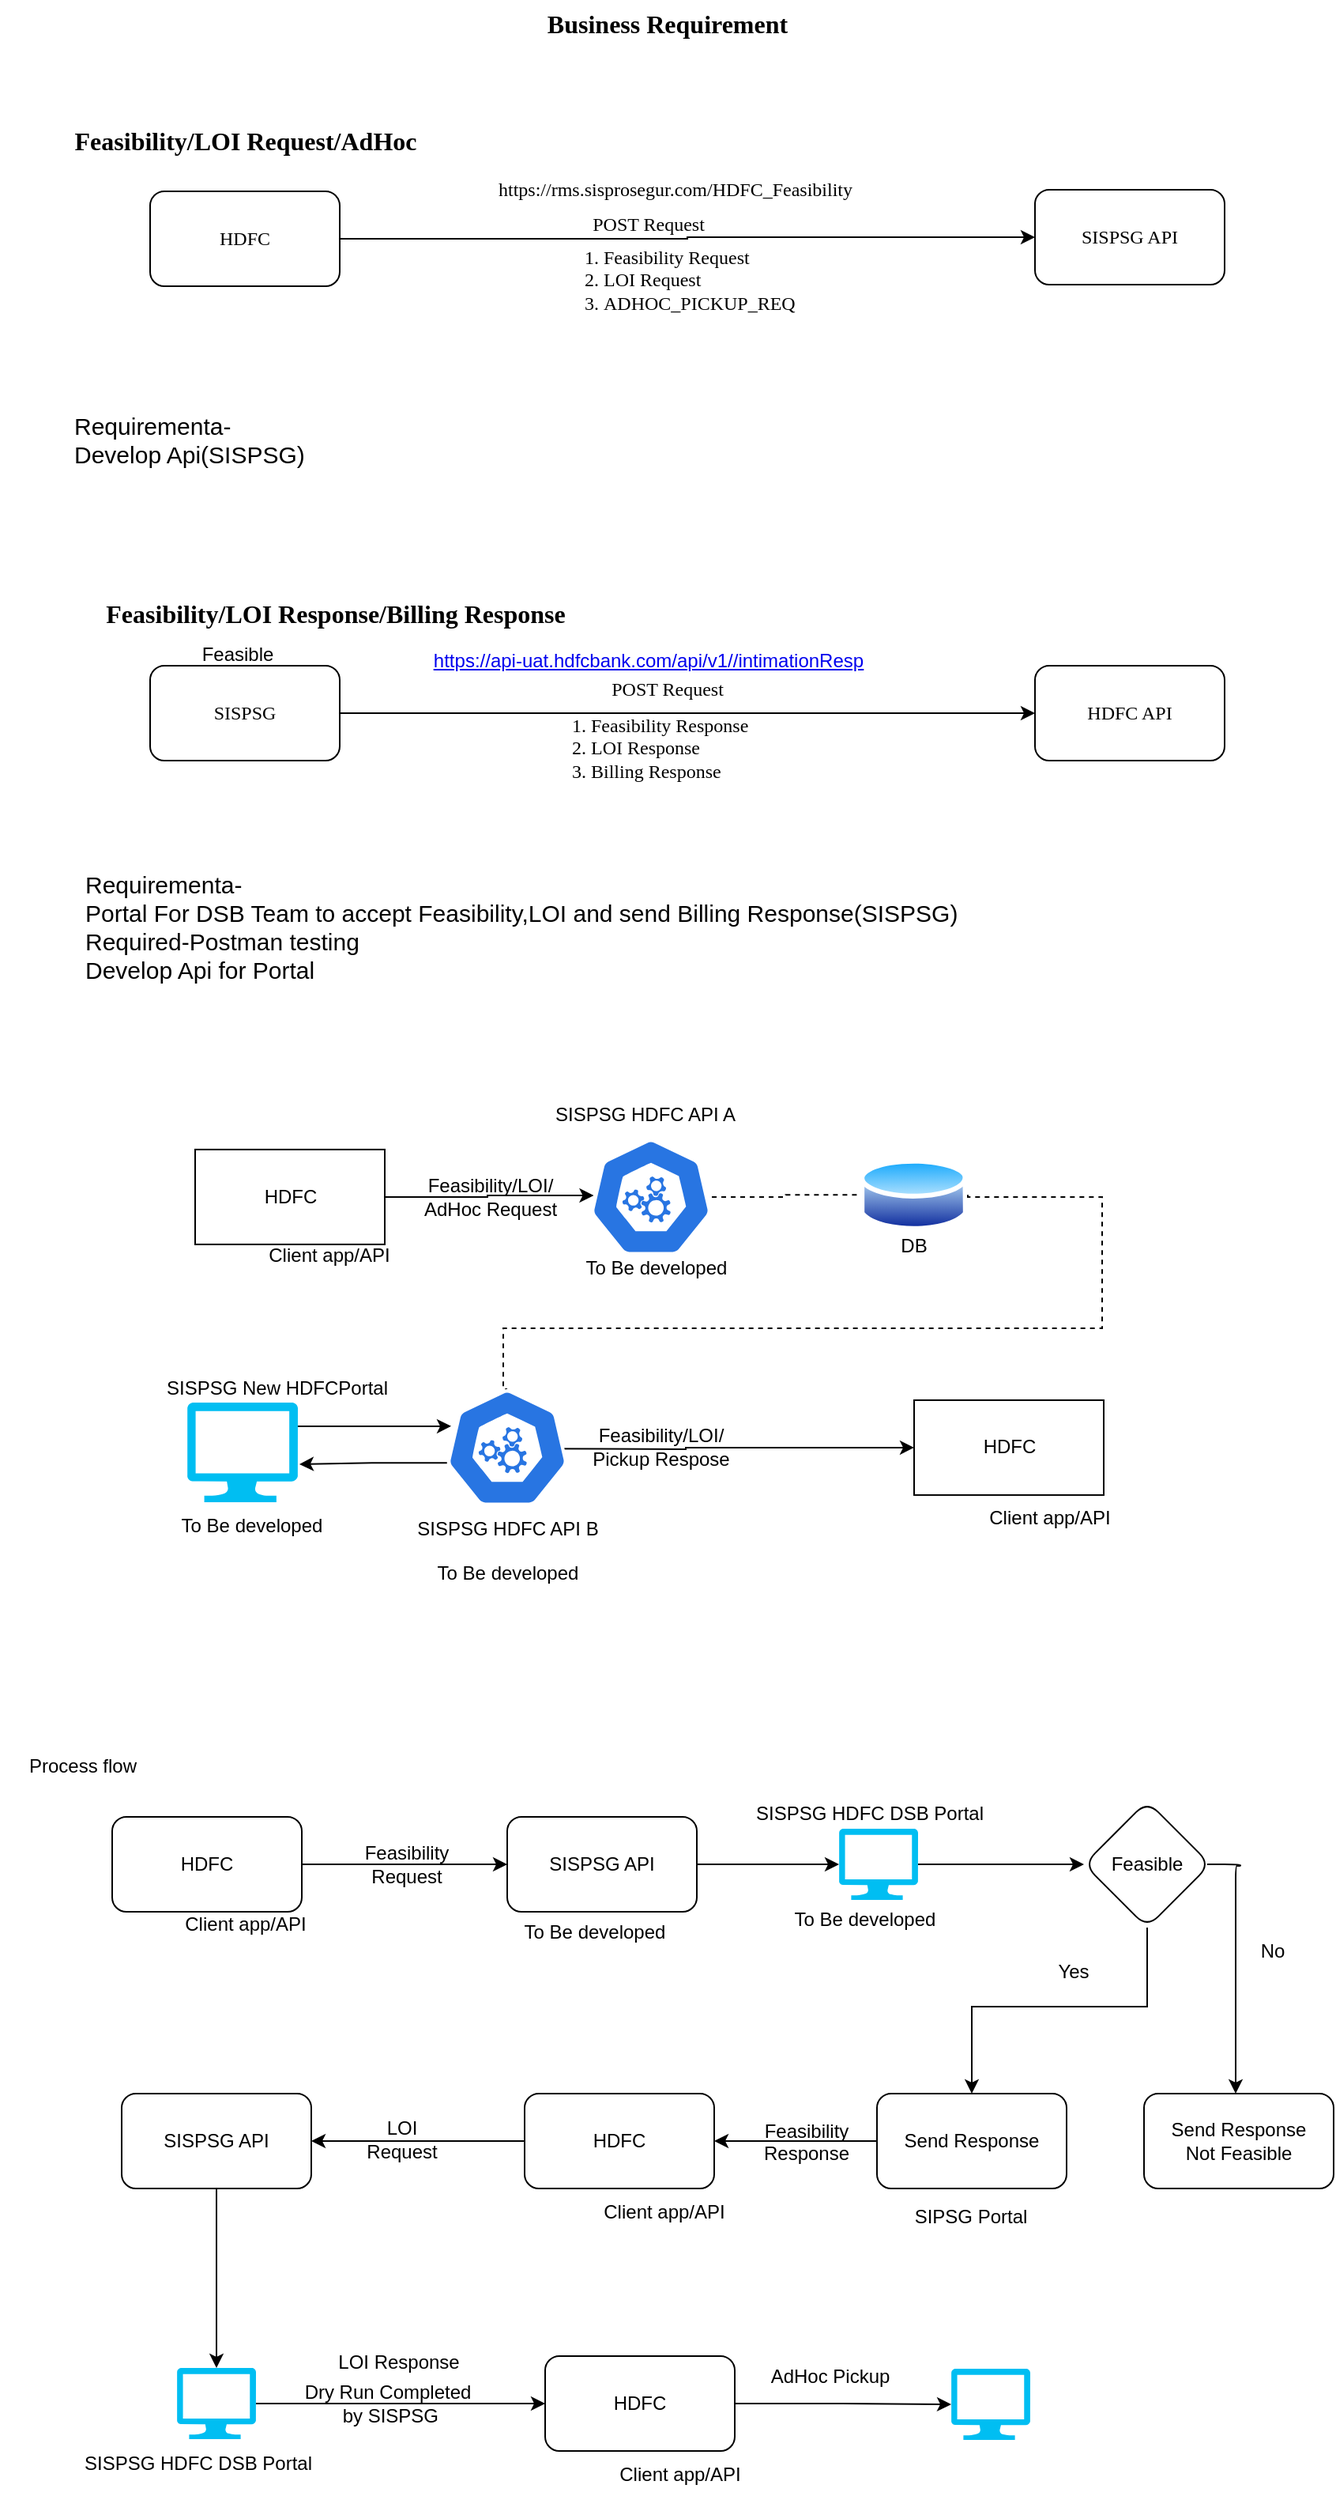 <mxfile version="23.1.7" type="github">
  <diagram name="Page-1" id="uprE5jeDA3EvAK1ppm78">
    <mxGraphModel dx="1751" dy="531" grid="1" gridSize="10" guides="1" tooltips="1" connect="1" arrows="1" fold="1" page="1" pageScale="1" pageWidth="850" pageHeight="1100" math="0" shadow="0">
      <root>
        <mxCell id="0" />
        <mxCell id="1" parent="0" />
        <mxCell id="zsx73xaWShj0rhNCJzfR-76" value="" style="edgeStyle=orthogonalEdgeStyle;rounded=0;orthogonalLoop=1;jettySize=auto;html=1;fontFamily=Verdana;fontStyle=0" edge="1" parent="1" source="zsx73xaWShj0rhNCJzfR-77" target="zsx73xaWShj0rhNCJzfR-78">
          <mxGeometry relative="1" as="geometry" />
        </mxCell>
        <mxCell id="zsx73xaWShj0rhNCJzfR-77" value="HDFC" style="rounded=1;whiteSpace=wrap;html=1;fontStyle=0;fontFamily=Verdana;" vertex="1" parent="1">
          <mxGeometry x="91" y="131" width="120" height="60" as="geometry" />
        </mxCell>
        <mxCell id="zsx73xaWShj0rhNCJzfR-78" value="SISPSG API" style="whiteSpace=wrap;html=1;rounded=1;fontStyle=0;fontFamily=Verdana;" vertex="1" parent="1">
          <mxGeometry x="651" y="130" width="120" height="60" as="geometry" />
        </mxCell>
        <mxCell id="zsx73xaWShj0rhNCJzfR-79" value="&lt;div align=&quot;left&quot;&gt;&lt;ol&gt;&lt;li&gt;Feasibility Request&lt;/li&gt;&lt;li&gt;LOI Request&lt;/li&gt;&lt;li&gt; ADHOC_PICKUP_REQ&lt;/li&gt;&lt;/ol&gt;&lt;/div&gt;" style="text;html=1;align=left;verticalAlign=middle;resizable=0;points=[];autosize=1;strokeColor=none;fillColor=none;fontStyle=0;fontFamily=Verdana;" vertex="1" parent="1">
          <mxGeometry x="336" y="147" width="190" height="80" as="geometry" />
        </mxCell>
        <mxCell id="zsx73xaWShj0rhNCJzfR-80" value="POST Request" style="text;html=1;align=center;verticalAlign=middle;resizable=0;points=[];autosize=1;strokeColor=none;fillColor=none;fontStyle=0;fontFamily=Verdana;" vertex="1" parent="1">
          <mxGeometry x="351" y="137" width="110" height="30" as="geometry" />
        </mxCell>
        <UserObject label="https://rms.sisprosegur.com/HDFC_Feasibility" link="https://rms.sisprosegur.com/HDFC_Feasibility" id="zsx73xaWShj0rhNCJzfR-81">
          <mxCell style="text;html=1;align=center;verticalAlign=middle;resizable=0;points=[];autosize=1;strokeColor=none;fillColor=none;fontFamily=Verdana;fontStyle=0" vertex="1" parent="1">
            <mxGeometry x="268" y="115" width="310" height="30" as="geometry" />
          </mxCell>
        </UserObject>
        <mxCell id="zsx73xaWShj0rhNCJzfR-82" value="Feasibility/LOI Request/AdHoc" style="text;html=1;align=center;verticalAlign=middle;resizable=0;points=[];autosize=1;strokeColor=none;fillColor=none;fontStyle=1;fontSize=16;fontFamily=Verdana;" vertex="1" parent="1">
          <mxGeometry x="-4" y="84" width="310" height="30" as="geometry" />
        </mxCell>
        <mxCell id="zsx73xaWShj0rhNCJzfR-83" value="Feasibility/LOI Response/Billing Response" style="text;html=1;align=center;verticalAlign=middle;resizable=0;points=[];autosize=1;strokeColor=none;fillColor=none;fontStyle=1;fontSize=16;fontFamily=Verdana;" vertex="1" parent="1">
          <mxGeometry x="3" y="383" width="410" height="30" as="geometry" />
        </mxCell>
        <mxCell id="zsx73xaWShj0rhNCJzfR-84" value="" style="edgeStyle=orthogonalEdgeStyle;rounded=0;orthogonalLoop=1;jettySize=auto;html=1;" edge="1" parent="1" source="zsx73xaWShj0rhNCJzfR-85" target="zsx73xaWShj0rhNCJzfR-86">
          <mxGeometry relative="1" as="geometry" />
        </mxCell>
        <mxCell id="zsx73xaWShj0rhNCJzfR-85" value="SISPSG" style="whiteSpace=wrap;html=1;rounded=1;fontStyle=0;fontFamily=Verdana;" vertex="1" parent="1">
          <mxGeometry x="91" y="431" width="120" height="60" as="geometry" />
        </mxCell>
        <mxCell id="zsx73xaWShj0rhNCJzfR-86" value="HDFC API" style="whiteSpace=wrap;html=1;fontFamily=Verdana;rounded=1;fontStyle=0;" vertex="1" parent="1">
          <mxGeometry x="651" y="431" width="120" height="60" as="geometry" />
        </mxCell>
        <mxCell id="zsx73xaWShj0rhNCJzfR-87" value="POST Request" style="text;html=1;align=center;verticalAlign=middle;resizable=0;points=[];autosize=1;strokeColor=none;fillColor=none;fontStyle=0;fontFamily=Verdana;" vertex="1" parent="1">
          <mxGeometry x="363" y="431" width="110" height="30" as="geometry" />
        </mxCell>
        <mxCell id="zsx73xaWShj0rhNCJzfR-88" value="&lt;u&gt;&lt;a href=&quot;https://ind01.safelinks.protection.outlook.com/?url=https%3A%2F%2Fapi-uat.hdfcbank.com%2Fapi%2Fv1%2Fdsb%2FintimationResp&amp;amp;data=05%7C01%7Cshubham.pawar4%40hdfcbank.com%7C284244c8ec6b4c64b9b008db6e779bee%7C827fd02205a64e57be9ccc069b6ae62d%7C0%7C0%7C638225232243491934%7CUnknown%7CTWFpbGZsb3d8eyJWIjoiMC4wLjAwMDAiLCJQIjoiV2luMzIiLCJBTiI6Ik1haWwiLCJXVCI6Mn0%3D%7C3000%7C%7C%7C&amp;amp;sdata=QB7lebr9Tw6JcELbrLSqCNylo0V3PcAyTXZZP5ZpUk0%3D&amp;amp;reserved=0&quot; target=&quot;_blank&quot; title=&quot;Original URL: https://api-uat.hdfcbank.com/api/v1/dsb/intimationResp. Click or tap if you trust this link.&quot;&gt;https://api-uat.hdfcbank.com/api/v1//intimationResp&lt;/a&gt;&lt;/u&gt;" style="text;html=1;align=center;verticalAlign=middle;resizable=0;points=[];autosize=1;strokeColor=none;fillColor=none;" vertex="1" parent="1">
          <mxGeometry x="256" y="413" width="300" height="30" as="geometry" />
        </mxCell>
        <mxCell id="zsx73xaWShj0rhNCJzfR-89" value="&lt;div align=&quot;left&quot;&gt;&lt;ol&gt;&lt;li&gt;Feasibility Response&lt;/li&gt;&lt;li&gt;LOI Response&lt;/li&gt;&lt;li&gt;Billing Response&lt;br&gt;&lt;/li&gt;&lt;/ol&gt;&lt;/div&gt;" style="text;html=1;align=left;verticalAlign=middle;resizable=0;points=[];autosize=1;strokeColor=none;fillColor=none;fontStyle=0;fontFamily=Verdana;" vertex="1" parent="1">
          <mxGeometry x="328" y="443" width="190" height="80" as="geometry" />
        </mxCell>
        <mxCell id="zsx73xaWShj0rhNCJzfR-90" value="&lt;div align=&quot;left&quot; style=&quot;font-size: 15px;&quot;&gt;Requirementa-&lt;/div&gt;&lt;div align=&quot;left&quot; style=&quot;font-size: 15px;&quot;&gt;Portal For DSB Team to accept Feasibility,LOI and send Billing Response(SISPSG)&lt;/div&gt;&lt;div align=&quot;left&quot; style=&quot;font-size: 15px;&quot;&gt;Required-Postman testing&lt;/div&gt;&lt;div align=&quot;left&quot; style=&quot;font-size: 15px;&quot;&gt;Develop Api for Portal &lt;br style=&quot;font-size: 15px;&quot;&gt;&lt;/div&gt;" style="text;html=1;align=left;verticalAlign=middle;resizable=0;points=[];autosize=1;strokeColor=none;fillColor=none;fontSize=15;" vertex="1" parent="1">
          <mxGeometry x="48" y="551" width="580" height="90" as="geometry" />
        </mxCell>
        <mxCell id="zsx73xaWShj0rhNCJzfR-91" value="&lt;div align=&quot;left&quot; style=&quot;font-size: 15px;&quot;&gt;Requirementa-&lt;/div&gt;&lt;div style=&quot;font-size: 15px;&quot;&gt;Develop Api(SISPSG)&lt;br style=&quot;font-size: 15px;&quot;&gt;&lt;/div&gt;&lt;div style=&quot;font-size: 15px;&quot;&gt;&lt;br style=&quot;font-size: 15px;&quot;&gt;&lt;/div&gt;&lt;div style=&quot;font-size: 15px;&quot;&gt;&lt;br style=&quot;font-size: 15px;&quot;&gt;&lt;/div&gt;" style="text;html=1;align=left;verticalAlign=middle;resizable=0;points=[];autosize=1;strokeColor=none;fillColor=none;fontSize=15;" vertex="1" parent="1">
          <mxGeometry x="41" y="261" width="170" height="90" as="geometry" />
        </mxCell>
        <mxCell id="zsx73xaWShj0rhNCJzfR-92" value="Feasible" style="text;html=1;align=center;verticalAlign=middle;resizable=0;points=[];autosize=1;strokeColor=none;fillColor=none;" vertex="1" parent="1">
          <mxGeometry x="111" y="409" width="70" height="30" as="geometry" />
        </mxCell>
        <mxCell id="zsx73xaWShj0rhNCJzfR-128" value="" style="edgeStyle=orthogonalEdgeStyle;rounded=0;orthogonalLoop=1;jettySize=auto;html=1;entryX=0.029;entryY=0.487;entryDx=0;entryDy=0;entryPerimeter=0;" edge="1" parent="1" source="zsx73xaWShj0rhNCJzfR-129" target="zsx73xaWShj0rhNCJzfR-142">
          <mxGeometry relative="1" as="geometry">
            <mxPoint x="374.5" y="766.96" as="targetPoint" />
          </mxGeometry>
        </mxCell>
        <mxCell id="zsx73xaWShj0rhNCJzfR-129" value="HDFC" style="rounded=0;whiteSpace=wrap;html=1;" vertex="1" parent="1">
          <mxGeometry x="119.5" y="736.96" width="120" height="60" as="geometry" />
        </mxCell>
        <mxCell id="zsx73xaWShj0rhNCJzfR-130" value="" style="edgeStyle=orthogonalEdgeStyle;rounded=0;orthogonalLoop=1;jettySize=auto;html=1;entryX=0;entryY=0.5;entryDx=0;entryDy=0;" edge="1" parent="1" target="zsx73xaWShj0rhNCJzfR-141">
          <mxGeometry relative="1" as="geometry">
            <mxPoint x="284.5" y="925.96" as="sourcePoint" />
            <mxPoint x="448.5" y="925.46" as="targetPoint" />
          </mxGeometry>
        </mxCell>
        <mxCell id="zsx73xaWShj0rhNCJzfR-131" value="" style="edgeStyle=orthogonalEdgeStyle;rounded=0;orthogonalLoop=1;jettySize=auto;html=1;dashed=1;endArrow=none;endFill=0;" edge="1" parent="1" source="zsx73xaWShj0rhNCJzfR-142" target="zsx73xaWShj0rhNCJzfR-137">
          <mxGeometry relative="1" as="geometry">
            <mxPoint x="489.5" y="766.96" as="sourcePoint" />
          </mxGeometry>
        </mxCell>
        <mxCell id="zsx73xaWShj0rhNCJzfR-132" value="" style="verticalLabelPosition=bottom;html=1;verticalAlign=top;align=center;strokeColor=none;fillColor=#00BEF2;shape=mxgraph.azure.computer;pointerEvents=1;" vertex="1" parent="1">
          <mxGeometry x="114.5" y="896.96" width="70" height="63" as="geometry" />
        </mxCell>
        <mxCell id="zsx73xaWShj0rhNCJzfR-133" value="To Be developed" style="text;html=1;align=center;verticalAlign=middle;resizable=0;points=[];autosize=1;strokeColor=none;fillColor=none;" vertex="1" parent="1">
          <mxGeometry x="355.5" y="796.96" width="110" height="30" as="geometry" />
        </mxCell>
        <mxCell id="zsx73xaWShj0rhNCJzfR-134" value="Client app/API" style="text;html=1;align=center;verticalAlign=middle;resizable=0;points=[];autosize=1;strokeColor=none;fillColor=none;" vertex="1" parent="1">
          <mxGeometry x="153.5" y="789.46" width="100" height="30" as="geometry" />
        </mxCell>
        <mxCell id="zsx73xaWShj0rhNCJzfR-135" value="&lt;div&gt;Feasibility/LOI/&lt;/div&gt;&lt;div&gt;Pickup Respose&lt;br&gt;&lt;/div&gt;" style="text;html=1;align=center;verticalAlign=middle;resizable=0;points=[];autosize=1;strokeColor=none;fillColor=none;" vertex="1" parent="1">
          <mxGeometry x="358.5" y="905.46" width="110" height="40" as="geometry" />
        </mxCell>
        <mxCell id="zsx73xaWShj0rhNCJzfR-136" value="&lt;div&gt;Feasibility/LOI/&lt;/div&gt;&lt;div&gt;AdHoc Request&lt;br&gt;&lt;/div&gt;" style="text;html=1;align=center;verticalAlign=middle;resizable=0;points=[];autosize=1;strokeColor=none;fillColor=none;" vertex="1" parent="1">
          <mxGeometry x="250.5" y="746.96" width="110" height="40" as="geometry" />
        </mxCell>
        <mxCell id="zsx73xaWShj0rhNCJzfR-137" value="" style="image;aspect=fixed;perimeter=ellipsePerimeter;html=1;align=center;shadow=0;dashed=0;spacingTop=3;image=img/lib/active_directory/database.svg;" vertex="1" parent="1">
          <mxGeometry x="540" y="740.27" width="68.5" height="50.69" as="geometry" />
        </mxCell>
        <mxCell id="zsx73xaWShj0rhNCJzfR-138" value="DB" style="text;html=1;align=center;verticalAlign=middle;resizable=0;points=[];autosize=1;strokeColor=none;fillColor=none;" vertex="1" parent="1">
          <mxGeometry x="554.25" y="782.96" width="40" height="30" as="geometry" />
        </mxCell>
        <mxCell id="zsx73xaWShj0rhNCJzfR-139" value="SISPSG New HDFCPortal" style="text;html=1;align=center;verticalAlign=middle;resizable=0;points=[];autosize=1;strokeColor=none;fillColor=none;" vertex="1" parent="1">
          <mxGeometry x="90.5" y="872.96" width="160" height="30" as="geometry" />
        </mxCell>
        <mxCell id="zsx73xaWShj0rhNCJzfR-140" style="edgeStyle=orthogonalEdgeStyle;rounded=0;orthogonalLoop=1;jettySize=auto;html=1;exitX=1;exitY=0.5;exitDx=0;exitDy=0;entryX=0.5;entryY=0;entryDx=0;entryDy=0;endArrow=none;endFill=0;dashed=1;entryPerimeter=0;" edge="1" parent="1" source="zsx73xaWShj0rhNCJzfR-137" target="zsx73xaWShj0rhNCJzfR-144">
          <mxGeometry relative="1" as="geometry">
            <mxPoint x="100.5" y="1103.96" as="targetPoint" />
            <Array as="points">
              <mxPoint x="693.5" y="766.96" />
              <mxPoint x="693.5" y="849.96" />
              <mxPoint x="314.5" y="849.96" />
              <mxPoint x="314.5" y="888.96" />
            </Array>
          </mxGeometry>
        </mxCell>
        <mxCell id="zsx73xaWShj0rhNCJzfR-141" value="HDFC" style="whiteSpace=wrap;html=1;rounded=0;glass=0;" vertex="1" parent="1">
          <mxGeometry x="574.5" y="895.46" width="120" height="60" as="geometry" />
        </mxCell>
        <mxCell id="zsx73xaWShj0rhNCJzfR-142" value="" style="aspect=fixed;sketch=0;html=1;dashed=0;whitespace=wrap;fillColor=#2875E2;strokeColor=#ffffff;points=[[0.005,0.63,0],[0.1,0.2,0],[0.9,0.2,0],[0.5,0,0],[0.995,0.63,0],[0.72,0.99,0],[0.5,1,0],[0.28,0.99,0]];shape=mxgraph.kubernetes.icon2;prIcon=api" vertex="1" parent="1">
          <mxGeometry x="369.5" y="730" width="77" height="73.92" as="geometry" />
        </mxCell>
        <mxCell id="zsx73xaWShj0rhNCJzfR-143" value="SISPSG HDFC API A" style="text;html=1;align=center;verticalAlign=middle;resizable=0;points=[];autosize=1;strokeColor=none;fillColor=none;" vertex="1" parent="1">
          <mxGeometry x="333.5" y="700" width="140" height="30" as="geometry" />
        </mxCell>
        <mxCell id="zsx73xaWShj0rhNCJzfR-144" value="" style="aspect=fixed;sketch=0;html=1;dashed=0;whitespace=wrap;fillColor=#2875E2;strokeColor=#ffffff;points=[[0.005,0.63,0],[0.1,0.2,0],[0.9,0.2,0],[0.5,0,0],[0.995,0.63,0],[0.72,0.99,0],[0.5,1,0],[0.28,0.99,0]];shape=mxgraph.kubernetes.icon2;prIcon=api" vertex="1" parent="1">
          <mxGeometry x="278.5" y="888.5" width="77" height="73.92" as="geometry" />
        </mxCell>
        <mxCell id="zsx73xaWShj0rhNCJzfR-145" style="edgeStyle=orthogonalEdgeStyle;rounded=0;orthogonalLoop=1;jettySize=auto;html=1;exitX=1;exitY=0.238;exitDx=0;exitDy=0;exitPerimeter=0;entryX=0.039;entryY=0.317;entryDx=0;entryDy=0;entryPerimeter=0;" edge="1" parent="1" source="zsx73xaWShj0rhNCJzfR-132" target="zsx73xaWShj0rhNCJzfR-144">
          <mxGeometry relative="1" as="geometry" />
        </mxCell>
        <mxCell id="zsx73xaWShj0rhNCJzfR-146" style="edgeStyle=orthogonalEdgeStyle;rounded=0;orthogonalLoop=1;jettySize=auto;html=1;exitX=0.005;exitY=0.63;exitDx=0;exitDy=0;exitPerimeter=0;entryX=1.014;entryY=0.619;entryDx=0;entryDy=0;entryPerimeter=0;" edge="1" parent="1" source="zsx73xaWShj0rhNCJzfR-144" target="zsx73xaWShj0rhNCJzfR-132">
          <mxGeometry relative="1" as="geometry" />
        </mxCell>
        <mxCell id="zsx73xaWShj0rhNCJzfR-147" value="SISPSG HDFC API B" style="text;html=1;align=center;verticalAlign=middle;resizable=0;points=[];autosize=1;strokeColor=none;fillColor=none;" vertex="1" parent="1">
          <mxGeometry x="247" y="962.42" width="140" height="30" as="geometry" />
        </mxCell>
        <mxCell id="zsx73xaWShj0rhNCJzfR-148" value="To Be developed" style="text;html=1;align=center;verticalAlign=middle;resizable=0;points=[];autosize=1;strokeColor=none;fillColor=none;" vertex="1" parent="1">
          <mxGeometry x="261.5" y="989.96" width="110" height="30" as="geometry" />
        </mxCell>
        <mxCell id="zsx73xaWShj0rhNCJzfR-149" value="To Be developed" style="text;html=1;align=center;verticalAlign=middle;resizable=0;points=[];autosize=1;strokeColor=none;fillColor=none;" vertex="1" parent="1">
          <mxGeometry x="99.5" y="959.96" width="110" height="30" as="geometry" />
        </mxCell>
        <mxCell id="zsx73xaWShj0rhNCJzfR-150" value="Client app/API" style="text;html=1;align=center;verticalAlign=middle;resizable=0;points=[];autosize=1;strokeColor=none;fillColor=none;" vertex="1" parent="1">
          <mxGeometry x="609.5" y="955.46" width="100" height="30" as="geometry" />
        </mxCell>
        <mxCell id="zsx73xaWShj0rhNCJzfR-151" value="" style="edgeStyle=orthogonalEdgeStyle;rounded=0;orthogonalLoop=1;jettySize=auto;html=1;" edge="1" parent="1" source="zsx73xaWShj0rhNCJzfR-152" target="zsx73xaWShj0rhNCJzfR-154">
          <mxGeometry relative="1" as="geometry" />
        </mxCell>
        <mxCell id="zsx73xaWShj0rhNCJzfR-152" value="HDFC" style="rounded=1;whiteSpace=wrap;html=1;" vertex="1" parent="1">
          <mxGeometry x="67" y="1159" width="120" height="60" as="geometry" />
        </mxCell>
        <mxCell id="zsx73xaWShj0rhNCJzfR-153" value="" style="edgeStyle=orthogonalEdgeStyle;rounded=0;orthogonalLoop=1;jettySize=auto;html=1;" edge="1" parent="1" source="zsx73xaWShj0rhNCJzfR-168" target="zsx73xaWShj0rhNCJzfR-157">
          <mxGeometry relative="1" as="geometry" />
        </mxCell>
        <mxCell id="zsx73xaWShj0rhNCJzfR-154" value="SISPSG API" style="rounded=1;whiteSpace=wrap;html=1;" vertex="1" parent="1">
          <mxGeometry x="317" y="1159" width="120" height="60" as="geometry" />
        </mxCell>
        <mxCell id="zsx73xaWShj0rhNCJzfR-155" value="" style="edgeStyle=orthogonalEdgeStyle;rounded=1;orthogonalLoop=1;jettySize=auto;html=1;exitX=1;exitY=0.5;exitDx=0;exitDy=0;curved=0;" edge="1" parent="1">
          <mxGeometry relative="1" as="geometry">
            <mxPoint x="760" y="1189" as="sourcePoint" />
            <mxPoint x="778" y="1334" as="targetPoint" />
            <Array as="points">
              <mxPoint x="781" y="1189" />
              <mxPoint x="778" y="1190" />
            </Array>
          </mxGeometry>
        </mxCell>
        <mxCell id="zsx73xaWShj0rhNCJzfR-156" value="" style="edgeStyle=orthogonalEdgeStyle;rounded=0;orthogonalLoop=1;jettySize=auto;html=1;entryX=0.5;entryY=0;entryDx=0;entryDy=0;" edge="1" parent="1" source="zsx73xaWShj0rhNCJzfR-157" target="zsx73xaWShj0rhNCJzfR-162">
          <mxGeometry relative="1" as="geometry">
            <Array as="points">
              <mxPoint x="722" y="1279" />
              <mxPoint x="611" y="1279" />
            </Array>
          </mxGeometry>
        </mxCell>
        <mxCell id="zsx73xaWShj0rhNCJzfR-157" value="Feasible" style="rhombus;whiteSpace=wrap;html=1;rounded=1;" vertex="1" parent="1">
          <mxGeometry x="682" y="1149" width="80" height="80" as="geometry" />
        </mxCell>
        <mxCell id="zsx73xaWShj0rhNCJzfR-159" value="&lt;div&gt;Send Response&lt;/div&gt;&lt;div&gt;Not Feasible&lt;/div&gt;" style="whiteSpace=wrap;html=1;rounded=1;" vertex="1" parent="1">
          <mxGeometry x="720" y="1334" width="120" height="60" as="geometry" />
        </mxCell>
        <mxCell id="zsx73xaWShj0rhNCJzfR-160" value="No" style="text;html=1;align=center;verticalAlign=middle;resizable=0;points=[];autosize=1;strokeColor=none;fillColor=none;" vertex="1" parent="1">
          <mxGeometry x="781" y="1229" width="40" height="30" as="geometry" />
        </mxCell>
        <mxCell id="zsx73xaWShj0rhNCJzfR-161" value="" style="edgeStyle=orthogonalEdgeStyle;rounded=0;orthogonalLoop=1;jettySize=auto;html=1;" edge="1" parent="1" source="zsx73xaWShj0rhNCJzfR-162" target="zsx73xaWShj0rhNCJzfR-165">
          <mxGeometry relative="1" as="geometry" />
        </mxCell>
        <mxCell id="zsx73xaWShj0rhNCJzfR-162" value="Send Response" style="whiteSpace=wrap;html=1;rounded=1;" vertex="1" parent="1">
          <mxGeometry x="551" y="1334" width="120" height="60" as="geometry" />
        </mxCell>
        <mxCell id="zsx73xaWShj0rhNCJzfR-163" value="Yes" style="text;html=1;align=center;verticalAlign=middle;resizable=0;points=[];autosize=1;strokeColor=none;fillColor=none;" vertex="1" parent="1">
          <mxGeometry x="655" y="1241.5" width="40" height="30" as="geometry" />
        </mxCell>
        <mxCell id="zsx73xaWShj0rhNCJzfR-164" value="" style="edgeStyle=orthogonalEdgeStyle;rounded=0;orthogonalLoop=1;jettySize=auto;html=1;" edge="1" parent="1" source="zsx73xaWShj0rhNCJzfR-165" target="zsx73xaWShj0rhNCJzfR-174">
          <mxGeometry relative="1" as="geometry" />
        </mxCell>
        <mxCell id="zsx73xaWShj0rhNCJzfR-165" value="HDFC " style="whiteSpace=wrap;html=1;rounded=1;" vertex="1" parent="1">
          <mxGeometry x="328" y="1334" width="120" height="60" as="geometry" />
        </mxCell>
        <mxCell id="zsx73xaWShj0rhNCJzfR-166" value="SIPSG Portal" style="text;html=1;align=center;verticalAlign=middle;resizable=0;points=[];autosize=1;strokeColor=none;fillColor=none;" vertex="1" parent="1">
          <mxGeometry x="565" y="1397" width="90" height="30" as="geometry" />
        </mxCell>
        <mxCell id="zsx73xaWShj0rhNCJzfR-167" value="" style="edgeStyle=orthogonalEdgeStyle;rounded=0;orthogonalLoop=1;jettySize=auto;html=1;" edge="1" parent="1" source="zsx73xaWShj0rhNCJzfR-154" target="zsx73xaWShj0rhNCJzfR-168">
          <mxGeometry relative="1" as="geometry">
            <mxPoint x="437" y="1189" as="sourcePoint" />
            <mxPoint x="682" y="1189" as="targetPoint" />
          </mxGeometry>
        </mxCell>
        <mxCell id="zsx73xaWShj0rhNCJzfR-168" value="" style="verticalLabelPosition=bottom;html=1;verticalAlign=top;align=center;strokeColor=none;fillColor=#00BEF2;shape=mxgraph.azure.computer;pointerEvents=1;" vertex="1" parent="1">
          <mxGeometry x="527" y="1166.5" width="50" height="45" as="geometry" />
        </mxCell>
        <mxCell id="zsx73xaWShj0rhNCJzfR-169" value="SISPSG HDFC DSB Portal" style="text;html=1;align=center;verticalAlign=middle;resizable=0;points=[];autosize=1;strokeColor=none;fillColor=none;" vertex="1" parent="1">
          <mxGeometry x="461" y="1142" width="170" height="30" as="geometry" />
        </mxCell>
        <mxCell id="zsx73xaWShj0rhNCJzfR-170" value="To Be developed" style="text;html=1;align=center;verticalAlign=middle;resizable=0;points=[];autosize=1;strokeColor=none;fillColor=none;" vertex="1" parent="1">
          <mxGeometry x="317" y="1217" width="110" height="30" as="geometry" />
        </mxCell>
        <mxCell id="zsx73xaWShj0rhNCJzfR-171" value="To Be developed" style="text;html=1;align=center;verticalAlign=middle;resizable=0;points=[];autosize=1;strokeColor=none;fillColor=none;" vertex="1" parent="1">
          <mxGeometry x="488" y="1209" width="110" height="30" as="geometry" />
        </mxCell>
        <mxCell id="zsx73xaWShj0rhNCJzfR-172" value="Client app/API" style="text;html=1;align=center;verticalAlign=middle;resizable=0;points=[];autosize=1;strokeColor=none;fillColor=none;" vertex="1" parent="1">
          <mxGeometry x="101" y="1211.5" width="100" height="30" as="geometry" />
        </mxCell>
        <mxCell id="zsx73xaWShj0rhNCJzfR-173" value="" style="edgeStyle=orthogonalEdgeStyle;rounded=0;orthogonalLoop=1;jettySize=auto;html=1;" edge="1" parent="1" source="zsx73xaWShj0rhNCJzfR-174" target="zsx73xaWShj0rhNCJzfR-180">
          <mxGeometry relative="1" as="geometry" />
        </mxCell>
        <mxCell id="zsx73xaWShj0rhNCJzfR-174" value="SISPSG API" style="whiteSpace=wrap;html=1;rounded=1;" vertex="1" parent="1">
          <mxGeometry x="73" y="1334" width="120" height="60" as="geometry" />
        </mxCell>
        <mxCell id="zsx73xaWShj0rhNCJzfR-175" value="&lt;div&gt;LOI &lt;br&gt;&lt;/div&gt;&lt;div&gt;Request&lt;br&gt;&lt;/div&gt;" style="text;html=1;align=center;verticalAlign=middle;resizable=0;points=[];autosize=1;strokeColor=none;fillColor=none;" vertex="1" parent="1">
          <mxGeometry x="215" y="1343" width="70" height="40" as="geometry" />
        </mxCell>
        <mxCell id="zsx73xaWShj0rhNCJzfR-176" value="HDFC " style="whiteSpace=wrap;html=1;rounded=1;" vertex="1" parent="1">
          <mxGeometry x="341" y="1500" width="120" height="60" as="geometry" />
        </mxCell>
        <mxCell id="zsx73xaWShj0rhNCJzfR-177" value="&lt;div&gt;Dry Run Completed&lt;/div&gt;&lt;div&gt;&amp;nbsp;by SISPSG&lt;/div&gt;" style="text;html=1;align=center;verticalAlign=middle;resizable=0;points=[];autosize=1;strokeColor=none;fillColor=none;" vertex="1" parent="1">
          <mxGeometry x="176" y="1510" width="130" height="40" as="geometry" />
        </mxCell>
        <mxCell id="zsx73xaWShj0rhNCJzfR-178" value="&lt;div&gt;Feasibility&lt;/div&gt;&lt;div&gt;Response&lt;br&gt;&lt;/div&gt;&lt;div&gt;&amp;nbsp;&lt;/div&gt;" style="text;html=1;align=center;verticalAlign=middle;resizable=0;points=[];autosize=1;strokeColor=none;fillColor=none;" vertex="1" parent="1">
          <mxGeometry x="466" y="1342" width="80" height="60" as="geometry" />
        </mxCell>
        <mxCell id="zsx73xaWShj0rhNCJzfR-179" style="edgeStyle=orthogonalEdgeStyle;rounded=0;orthogonalLoop=1;jettySize=auto;html=1;exitX=1;exitY=0.5;exitDx=0;exitDy=0;exitPerimeter=0;" edge="1" parent="1" source="zsx73xaWShj0rhNCJzfR-180" target="zsx73xaWShj0rhNCJzfR-176">
          <mxGeometry relative="1" as="geometry" />
        </mxCell>
        <mxCell id="zsx73xaWShj0rhNCJzfR-180" value="" style="verticalLabelPosition=bottom;html=1;verticalAlign=top;align=center;strokeColor=none;fillColor=#00BEF2;shape=mxgraph.azure.computer;pointerEvents=1;" vertex="1" parent="1">
          <mxGeometry x="108" y="1507.5" width="50" height="45" as="geometry" />
        </mxCell>
        <mxCell id="zsx73xaWShj0rhNCJzfR-181" value="SISPSG HDFC DSB Portal" style="text;html=1;align=center;verticalAlign=middle;resizable=0;points=[];autosize=1;strokeColor=none;fillColor=none;" vertex="1" parent="1">
          <mxGeometry x="36" y="1552.5" width="170" height="30" as="geometry" />
        </mxCell>
        <mxCell id="zsx73xaWShj0rhNCJzfR-182" value="LOI Response" style="text;html=1;align=center;verticalAlign=middle;resizable=0;points=[];autosize=1;strokeColor=none;fillColor=none;" vertex="1" parent="1">
          <mxGeometry x="198" y="1489" width="100" height="30" as="geometry" />
        </mxCell>
        <mxCell id="zsx73xaWShj0rhNCJzfR-183" value="Client app/API" style="text;html=1;align=center;verticalAlign=middle;resizable=0;points=[];autosize=1;strokeColor=none;fillColor=none;" vertex="1" parent="1">
          <mxGeometry x="366" y="1394" width="100" height="30" as="geometry" />
        </mxCell>
        <mxCell id="zsx73xaWShj0rhNCJzfR-184" value="Client app/API" style="text;html=1;align=center;verticalAlign=middle;resizable=0;points=[];autosize=1;strokeColor=none;fillColor=none;" vertex="1" parent="1">
          <mxGeometry x="376" y="1560" width="100" height="30" as="geometry" />
        </mxCell>
        <mxCell id="zsx73xaWShj0rhNCJzfR-185" value="&lt;div&gt;Feasibility&lt;/div&gt;&lt;div&gt;Request&lt;br&gt;&lt;/div&gt;" style="text;html=1;align=center;verticalAlign=middle;resizable=0;points=[];autosize=1;strokeColor=none;fillColor=none;" vertex="1" parent="1">
          <mxGeometry x="213" y="1169" width="80" height="40" as="geometry" />
        </mxCell>
        <mxCell id="zsx73xaWShj0rhNCJzfR-188" value="Business Requirement" style="text;html=1;align=center;verticalAlign=middle;resizable=0;points=[];autosize=1;strokeColor=none;fillColor=none;fontStyle=1;fontSize=16;fontFamily=Verdana;" vertex="1" parent="1">
          <mxGeometry x="308" y="10" width="220" height="30" as="geometry" />
        </mxCell>
        <mxCell id="zsx73xaWShj0rhNCJzfR-189" value="Process flow" style="text;html=1;align=center;verticalAlign=middle;resizable=0;points=[];autosize=1;strokeColor=none;fillColor=none;" vertex="1" parent="1">
          <mxGeometry x="3" y="1112" width="90" height="30" as="geometry" />
        </mxCell>
        <mxCell id="zsx73xaWShj0rhNCJzfR-190" value="" style="verticalLabelPosition=bottom;html=1;verticalAlign=top;align=center;strokeColor=none;fillColor=#00BEF2;shape=mxgraph.azure.computer;pointerEvents=1;" vertex="1" parent="1">
          <mxGeometry x="598" y="1508" width="50" height="45" as="geometry" />
        </mxCell>
        <mxCell id="zsx73xaWShj0rhNCJzfR-191" style="edgeStyle=orthogonalEdgeStyle;rounded=0;orthogonalLoop=1;jettySize=auto;html=1;exitX=1;exitY=0.5;exitDx=0;exitDy=0;entryX=0;entryY=0.5;entryDx=0;entryDy=0;entryPerimeter=0;" edge="1" parent="1" source="zsx73xaWShj0rhNCJzfR-176" target="zsx73xaWShj0rhNCJzfR-190">
          <mxGeometry relative="1" as="geometry" />
        </mxCell>
        <mxCell id="zsx73xaWShj0rhNCJzfR-193" value="AdHoc Pickup" style="text;html=1;align=center;verticalAlign=middle;resizable=0;points=[];autosize=1;strokeColor=none;fillColor=none;" vertex="1" parent="1">
          <mxGeometry x="471" y="1498" width="100" height="30" as="geometry" />
        </mxCell>
      </root>
    </mxGraphModel>
  </diagram>
</mxfile>
